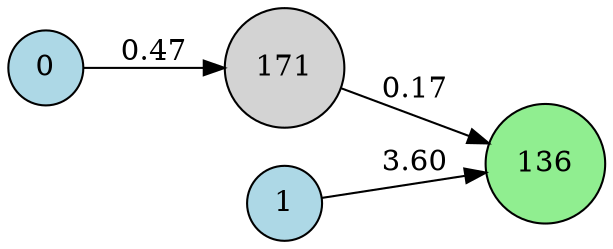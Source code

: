 digraph neat {
  rankdir=LR;
  node [shape=circle];
  node0 [label="0", style=filled, fillcolor=lightblue];
  node1 [label="1", style=filled, fillcolor=lightblue];
  node136 [label="136", style=filled, fillcolor=lightgreen];
  node171 [label="171", style=filled, fillcolor=lightgray];
  node1 -> node136 [label="3.60"];
  node0 -> node171 [label="0.47"];
  node171 -> node136 [label="0.17"];
}
